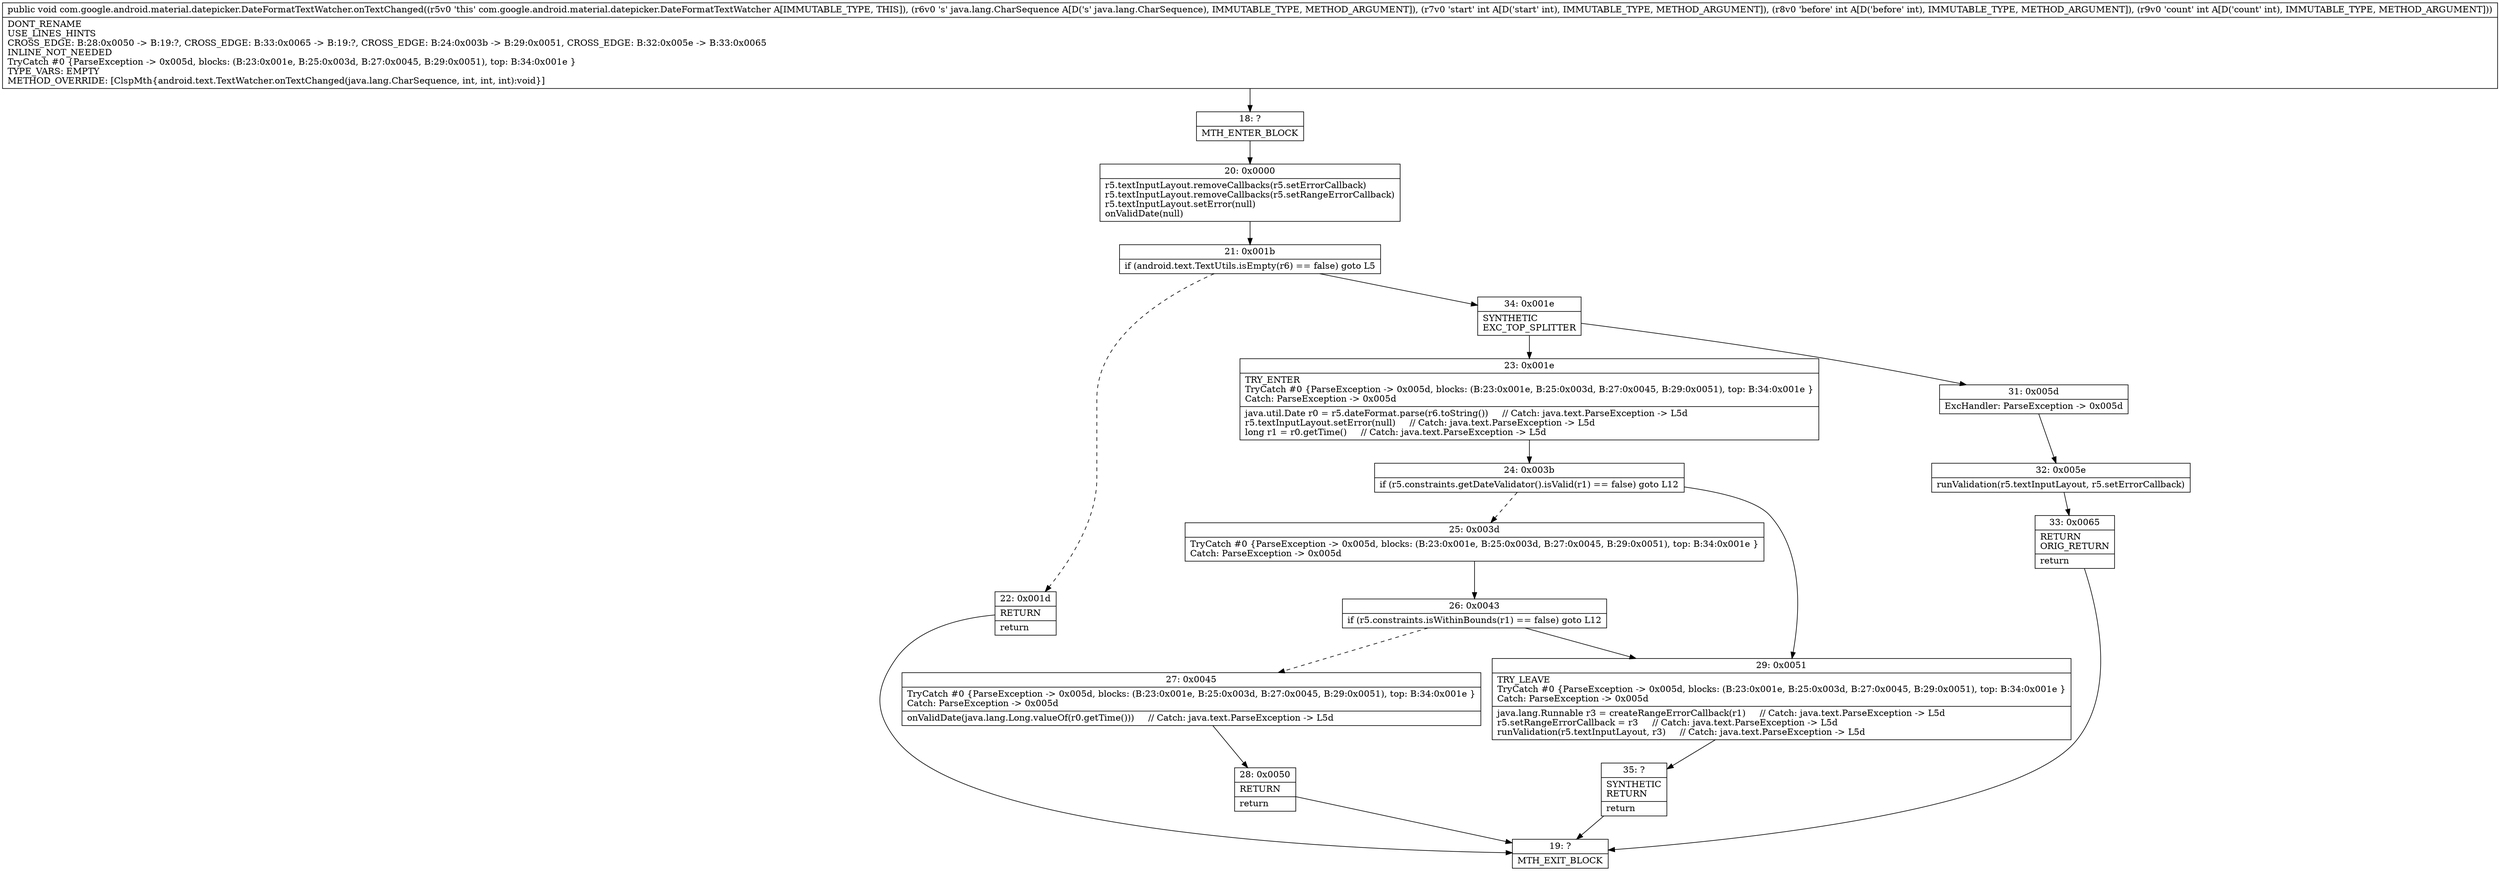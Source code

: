 digraph "CFG forcom.google.android.material.datepicker.DateFormatTextWatcher.onTextChanged(Ljava\/lang\/CharSequence;III)V" {
Node_18 [shape=record,label="{18\:\ ?|MTH_ENTER_BLOCK\l}"];
Node_20 [shape=record,label="{20\:\ 0x0000|r5.textInputLayout.removeCallbacks(r5.setErrorCallback)\lr5.textInputLayout.removeCallbacks(r5.setRangeErrorCallback)\lr5.textInputLayout.setError(null)\lonValidDate(null)\l}"];
Node_21 [shape=record,label="{21\:\ 0x001b|if (android.text.TextUtils.isEmpty(r6) == false) goto L5\l}"];
Node_22 [shape=record,label="{22\:\ 0x001d|RETURN\l|return\l}"];
Node_19 [shape=record,label="{19\:\ ?|MTH_EXIT_BLOCK\l}"];
Node_34 [shape=record,label="{34\:\ 0x001e|SYNTHETIC\lEXC_TOP_SPLITTER\l}"];
Node_23 [shape=record,label="{23\:\ 0x001e|TRY_ENTER\lTryCatch #0 \{ParseException \-\> 0x005d, blocks: (B:23:0x001e, B:25:0x003d, B:27:0x0045, B:29:0x0051), top: B:34:0x001e \}\lCatch: ParseException \-\> 0x005d\l|java.util.Date r0 = r5.dateFormat.parse(r6.toString())     \/\/ Catch: java.text.ParseException \-\> L5d\lr5.textInputLayout.setError(null)     \/\/ Catch: java.text.ParseException \-\> L5d\llong r1 = r0.getTime()     \/\/ Catch: java.text.ParseException \-\> L5d\l}"];
Node_24 [shape=record,label="{24\:\ 0x003b|if (r5.constraints.getDateValidator().isValid(r1) == false) goto L12\l}"];
Node_25 [shape=record,label="{25\:\ 0x003d|TryCatch #0 \{ParseException \-\> 0x005d, blocks: (B:23:0x001e, B:25:0x003d, B:27:0x0045, B:29:0x0051), top: B:34:0x001e \}\lCatch: ParseException \-\> 0x005d\l}"];
Node_26 [shape=record,label="{26\:\ 0x0043|if (r5.constraints.isWithinBounds(r1) == false) goto L12\l}"];
Node_27 [shape=record,label="{27\:\ 0x0045|TryCatch #0 \{ParseException \-\> 0x005d, blocks: (B:23:0x001e, B:25:0x003d, B:27:0x0045, B:29:0x0051), top: B:34:0x001e \}\lCatch: ParseException \-\> 0x005d\l|onValidDate(java.lang.Long.valueOf(r0.getTime()))     \/\/ Catch: java.text.ParseException \-\> L5d\l}"];
Node_28 [shape=record,label="{28\:\ 0x0050|RETURN\l|return\l}"];
Node_29 [shape=record,label="{29\:\ 0x0051|TRY_LEAVE\lTryCatch #0 \{ParseException \-\> 0x005d, blocks: (B:23:0x001e, B:25:0x003d, B:27:0x0045, B:29:0x0051), top: B:34:0x001e \}\lCatch: ParseException \-\> 0x005d\l|java.lang.Runnable r3 = createRangeErrorCallback(r1)     \/\/ Catch: java.text.ParseException \-\> L5d\lr5.setRangeErrorCallback = r3     \/\/ Catch: java.text.ParseException \-\> L5d\lrunValidation(r5.textInputLayout, r3)     \/\/ Catch: java.text.ParseException \-\> L5d\l}"];
Node_35 [shape=record,label="{35\:\ ?|SYNTHETIC\lRETURN\l|return\l}"];
Node_31 [shape=record,label="{31\:\ 0x005d|ExcHandler: ParseException \-\> 0x005d\l}"];
Node_32 [shape=record,label="{32\:\ 0x005e|runValidation(r5.textInputLayout, r5.setErrorCallback)\l}"];
Node_33 [shape=record,label="{33\:\ 0x0065|RETURN\lORIG_RETURN\l|return\l}"];
MethodNode[shape=record,label="{public void com.google.android.material.datepicker.DateFormatTextWatcher.onTextChanged((r5v0 'this' com.google.android.material.datepicker.DateFormatTextWatcher A[IMMUTABLE_TYPE, THIS]), (r6v0 's' java.lang.CharSequence A[D('s' java.lang.CharSequence), IMMUTABLE_TYPE, METHOD_ARGUMENT]), (r7v0 'start' int A[D('start' int), IMMUTABLE_TYPE, METHOD_ARGUMENT]), (r8v0 'before' int A[D('before' int), IMMUTABLE_TYPE, METHOD_ARGUMENT]), (r9v0 'count' int A[D('count' int), IMMUTABLE_TYPE, METHOD_ARGUMENT]))  | DONT_RENAME\lUSE_LINES_HINTS\lCROSS_EDGE: B:28:0x0050 \-\> B:19:?, CROSS_EDGE: B:33:0x0065 \-\> B:19:?, CROSS_EDGE: B:24:0x003b \-\> B:29:0x0051, CROSS_EDGE: B:32:0x005e \-\> B:33:0x0065\lINLINE_NOT_NEEDED\lTryCatch #0 \{ParseException \-\> 0x005d, blocks: (B:23:0x001e, B:25:0x003d, B:27:0x0045, B:29:0x0051), top: B:34:0x001e \}\lTYPE_VARS: EMPTY\lMETHOD_OVERRIDE: [ClspMth\{android.text.TextWatcher.onTextChanged(java.lang.CharSequence, int, int, int):void\}]\l}"];
MethodNode -> Node_18;Node_18 -> Node_20;
Node_20 -> Node_21;
Node_21 -> Node_22[style=dashed];
Node_21 -> Node_34;
Node_22 -> Node_19;
Node_34 -> Node_23;
Node_34 -> Node_31;
Node_23 -> Node_24;
Node_24 -> Node_25[style=dashed];
Node_24 -> Node_29;
Node_25 -> Node_26;
Node_26 -> Node_27[style=dashed];
Node_26 -> Node_29;
Node_27 -> Node_28;
Node_28 -> Node_19;
Node_29 -> Node_35;
Node_35 -> Node_19;
Node_31 -> Node_32;
Node_32 -> Node_33;
Node_33 -> Node_19;
}

